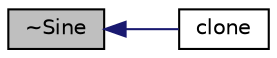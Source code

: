 digraph "~Sine"
{
  bgcolor="transparent";
  edge [fontname="Helvetica",fontsize="10",labelfontname="Helvetica",labelfontsize="10"];
  node [fontname="Helvetica",fontsize="10",shape=record];
  rankdir="LR";
  Node57 [label="~Sine",height=0.2,width=0.4,color="black", fillcolor="grey75", style="filled", fontcolor="black"];
  Node57 -> Node58 [dir="back",color="midnightblue",fontsize="10",style="solid",fontname="Helvetica"];
  Node58 [label="clone",height=0.2,width=0.4,color="black",URL="$a28821.html#aee74ffb7e6a61c2b696503c48618994a",tooltip="Construct and return a clone. "];
}
